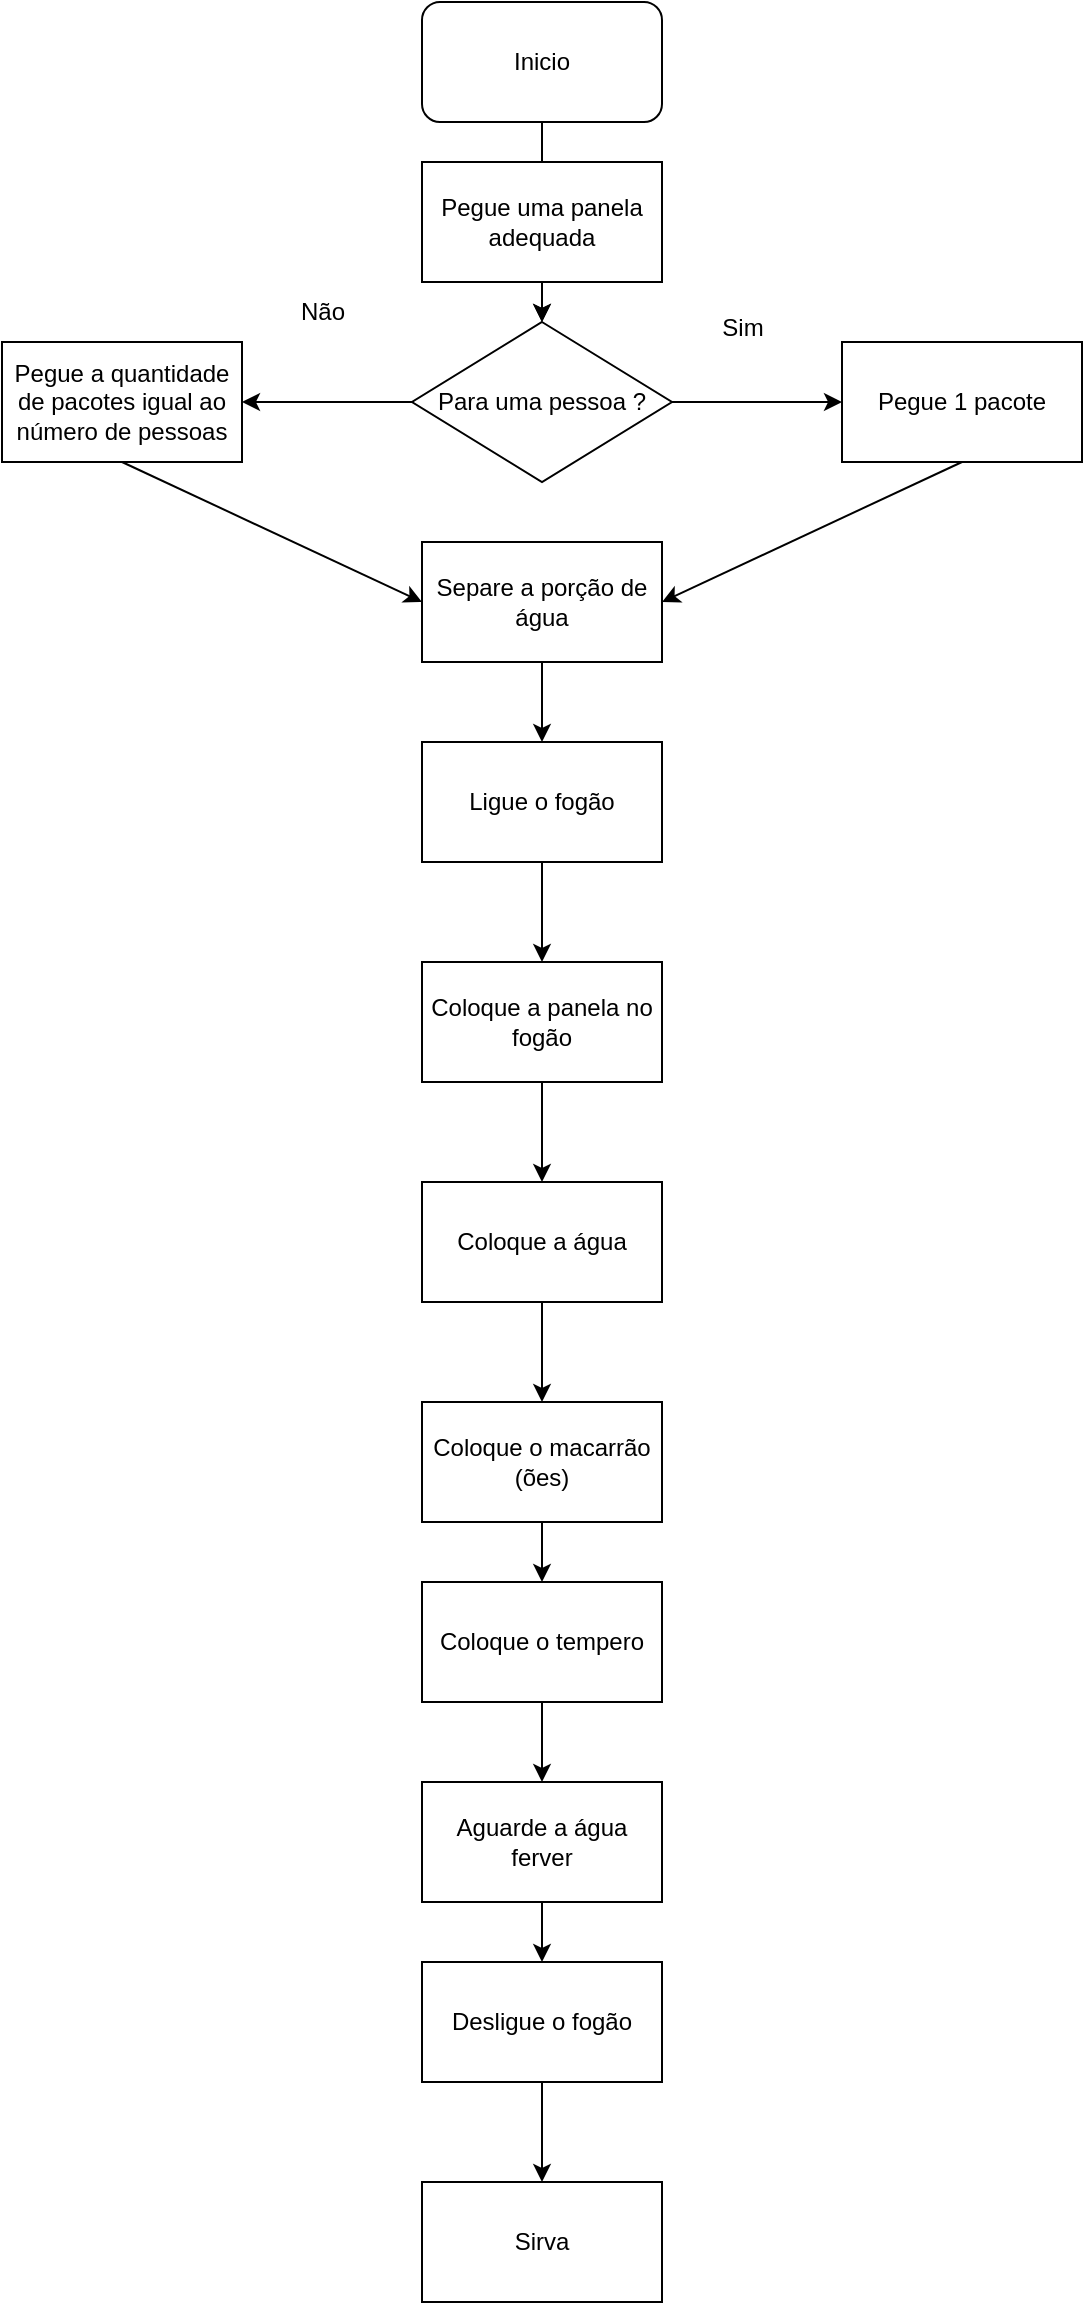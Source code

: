 <mxfile version="20.5.1" type="github">
  <diagram id="brWQYNjuGpTn7RdkligF" name="Página-1">
    <mxGraphModel dx="1038" dy="575" grid="1" gridSize="10" guides="1" tooltips="1" connect="1" arrows="1" fold="1" page="1" pageScale="1" pageWidth="827" pageHeight="1169" math="0" shadow="0">
      <root>
        <mxCell id="0" />
        <mxCell id="1" parent="0" />
        <mxCell id="SxlA_gWWnseP3w2c1XAP-33" value="" style="edgeStyle=orthogonalEdgeStyle;rounded=0;orthogonalLoop=1;jettySize=auto;html=1;" edge="1" parent="1" source="SxlA_gWWnseP3w2c1XAP-1" target="SxlA_gWWnseP3w2c1XAP-3">
          <mxGeometry relative="1" as="geometry" />
        </mxCell>
        <mxCell id="SxlA_gWWnseP3w2c1XAP-1" value="&lt;div&gt;Inicio&lt;/div&gt;" style="rounded=1;whiteSpace=wrap;html=1;" vertex="1" parent="1">
          <mxGeometry x="320" y="10" width="120" height="60" as="geometry" />
        </mxCell>
        <mxCell id="SxlA_gWWnseP3w2c1XAP-2" value="Pegue uma panela adequada" style="whiteSpace=wrap;html=1;" vertex="1" parent="1">
          <mxGeometry x="320" y="90" width="120" height="60" as="geometry" />
        </mxCell>
        <mxCell id="SxlA_gWWnseP3w2c1XAP-6" value="" style="edgeStyle=orthogonalEdgeStyle;rounded=0;orthogonalLoop=1;jettySize=auto;html=1;entryX=0;entryY=0.5;entryDx=0;entryDy=0;" edge="1" parent="1" source="SxlA_gWWnseP3w2c1XAP-3" target="SxlA_gWWnseP3w2c1XAP-7">
          <mxGeometry relative="1" as="geometry">
            <mxPoint x="520" y="210" as="targetPoint" />
          </mxGeometry>
        </mxCell>
        <mxCell id="SxlA_gWWnseP3w2c1XAP-10" value="" style="edgeStyle=orthogonalEdgeStyle;rounded=0;orthogonalLoop=1;jettySize=auto;html=1;" edge="1" parent="1" source="SxlA_gWWnseP3w2c1XAP-3" target="SxlA_gWWnseP3w2c1XAP-9">
          <mxGeometry relative="1" as="geometry" />
        </mxCell>
        <mxCell id="SxlA_gWWnseP3w2c1XAP-3" value="Para uma pessoa ?" style="rhombus;whiteSpace=wrap;html=1;" vertex="1" parent="1">
          <mxGeometry x="315" y="170" width="130" height="80" as="geometry" />
        </mxCell>
        <mxCell id="SxlA_gWWnseP3w2c1XAP-4" value="&lt;div&gt;Sim&lt;/div&gt;&lt;div&gt;&lt;br&gt;&lt;/div&gt;" style="text;html=1;align=center;verticalAlign=middle;resizable=0;points=[];autosize=1;strokeColor=none;fillColor=none;" vertex="1" parent="1">
          <mxGeometry x="460" y="160" width="40" height="40" as="geometry" />
        </mxCell>
        <mxCell id="SxlA_gWWnseP3w2c1XAP-5" value="Não" style="text;html=1;align=center;verticalAlign=middle;resizable=0;points=[];autosize=1;strokeColor=none;fillColor=none;" vertex="1" parent="1">
          <mxGeometry x="250" y="150" width="40" height="30" as="geometry" />
        </mxCell>
        <mxCell id="SxlA_gWWnseP3w2c1XAP-7" value="Pegue 1 pacote" style="whiteSpace=wrap;html=1;" vertex="1" parent="1">
          <mxGeometry x="530" y="180" width="120" height="60" as="geometry" />
        </mxCell>
        <mxCell id="SxlA_gWWnseP3w2c1XAP-9" value="Pegue a quantidade de pacotes igual ao número de pessoas" style="whiteSpace=wrap;html=1;" vertex="1" parent="1">
          <mxGeometry x="110" y="180" width="120" height="60" as="geometry" />
        </mxCell>
        <mxCell id="SxlA_gWWnseP3w2c1XAP-11" value="Separe a porção de água" style="whiteSpace=wrap;html=1;" vertex="1" parent="1">
          <mxGeometry x="320" y="280" width="120" height="60" as="geometry" />
        </mxCell>
        <mxCell id="SxlA_gWWnseP3w2c1XAP-12" value="" style="endArrow=classic;html=1;rounded=0;exitX=0.5;exitY=1;exitDx=0;exitDy=0;entryX=1;entryY=0.5;entryDx=0;entryDy=0;" edge="1" parent="1" source="SxlA_gWWnseP3w2c1XAP-7" target="SxlA_gWWnseP3w2c1XAP-11">
          <mxGeometry width="50" height="50" relative="1" as="geometry">
            <mxPoint x="390" y="240" as="sourcePoint" />
            <mxPoint x="440" y="190" as="targetPoint" />
          </mxGeometry>
        </mxCell>
        <mxCell id="SxlA_gWWnseP3w2c1XAP-13" value="" style="endArrow=classic;html=1;rounded=0;exitX=0.5;exitY=1;exitDx=0;exitDy=0;entryX=0;entryY=0.5;entryDx=0;entryDy=0;" edge="1" parent="1" source="SxlA_gWWnseP3w2c1XAP-9" target="SxlA_gWWnseP3w2c1XAP-11">
          <mxGeometry width="50" height="50" relative="1" as="geometry">
            <mxPoint x="540" y="250" as="sourcePoint" />
            <mxPoint x="450" y="320" as="targetPoint" />
            <Array as="points" />
          </mxGeometry>
        </mxCell>
        <mxCell id="SxlA_gWWnseP3w2c1XAP-14" value="Ligue o fogão" style="whiteSpace=wrap;html=1;" vertex="1" parent="1">
          <mxGeometry x="320" y="380" width="120" height="60" as="geometry" />
        </mxCell>
        <mxCell id="SxlA_gWWnseP3w2c1XAP-15" value="Coloque a panela no fogão" style="whiteSpace=wrap;html=1;" vertex="1" parent="1">
          <mxGeometry x="320" y="490" width="120" height="60" as="geometry" />
        </mxCell>
        <mxCell id="SxlA_gWWnseP3w2c1XAP-16" value="" style="endArrow=classic;html=1;rounded=0;entryX=0.5;entryY=0;entryDx=0;entryDy=0;exitX=0.5;exitY=1;exitDx=0;exitDy=0;" edge="1" parent="1" source="SxlA_gWWnseP3w2c1XAP-11" target="SxlA_gWWnseP3w2c1XAP-14">
          <mxGeometry width="50" height="50" relative="1" as="geometry">
            <mxPoint x="390" y="330" as="sourcePoint" />
            <mxPoint x="440" y="280" as="targetPoint" />
          </mxGeometry>
        </mxCell>
        <mxCell id="SxlA_gWWnseP3w2c1XAP-20" value="" style="endArrow=classic;html=1;rounded=0;entryX=0.5;entryY=0;entryDx=0;entryDy=0;" edge="1" parent="1" target="SxlA_gWWnseP3w2c1XAP-15">
          <mxGeometry width="50" height="50" relative="1" as="geometry">
            <mxPoint x="380" y="440" as="sourcePoint" />
            <mxPoint x="380" y="483" as="targetPoint" />
          </mxGeometry>
        </mxCell>
        <mxCell id="SxlA_gWWnseP3w2c1XAP-21" value="Coloque a água" style="whiteSpace=wrap;html=1;" vertex="1" parent="1">
          <mxGeometry x="320" y="600" width="120" height="60" as="geometry" />
        </mxCell>
        <mxCell id="SxlA_gWWnseP3w2c1XAP-22" value="" style="endArrow=classic;html=1;rounded=0;exitX=0.5;exitY=1;exitDx=0;exitDy=0;entryX=0.5;entryY=0;entryDx=0;entryDy=0;" edge="1" parent="1" source="SxlA_gWWnseP3w2c1XAP-15" target="SxlA_gWWnseP3w2c1XAP-21">
          <mxGeometry width="50" height="50" relative="1" as="geometry">
            <mxPoint x="382" y="560" as="sourcePoint" />
            <mxPoint x="400" y="590" as="targetPoint" />
          </mxGeometry>
        </mxCell>
        <mxCell id="SxlA_gWWnseP3w2c1XAP-34" value="" style="edgeStyle=orthogonalEdgeStyle;rounded=0;orthogonalLoop=1;jettySize=auto;html=1;" edge="1" parent="1" source="SxlA_gWWnseP3w2c1XAP-23" target="SxlA_gWWnseP3w2c1XAP-25">
          <mxGeometry relative="1" as="geometry" />
        </mxCell>
        <mxCell id="SxlA_gWWnseP3w2c1XAP-23" value="&lt;div&gt;Coloque o macarrão (ões)&lt;/div&gt;" style="whiteSpace=wrap;html=1;" vertex="1" parent="1">
          <mxGeometry x="320" y="710" width="120" height="60" as="geometry" />
        </mxCell>
        <mxCell id="SxlA_gWWnseP3w2c1XAP-24" value="" style="endArrow=classic;html=1;rounded=0;exitX=0.5;exitY=1;exitDx=0;exitDy=0;" edge="1" parent="1" source="SxlA_gWWnseP3w2c1XAP-21">
          <mxGeometry width="50" height="50" relative="1" as="geometry">
            <mxPoint x="379.5" y="660" as="sourcePoint" />
            <mxPoint x="380" y="710" as="targetPoint" />
          </mxGeometry>
        </mxCell>
        <mxCell id="SxlA_gWWnseP3w2c1XAP-35" value="" style="edgeStyle=orthogonalEdgeStyle;rounded=0;orthogonalLoop=1;jettySize=auto;html=1;" edge="1" parent="1" source="SxlA_gWWnseP3w2c1XAP-25" target="SxlA_gWWnseP3w2c1XAP-26">
          <mxGeometry relative="1" as="geometry" />
        </mxCell>
        <mxCell id="SxlA_gWWnseP3w2c1XAP-25" value="&lt;div&gt;Coloque o tempero&lt;br&gt;&lt;/div&gt;" style="whiteSpace=wrap;html=1;" vertex="1" parent="1">
          <mxGeometry x="320" y="800" width="120" height="60" as="geometry" />
        </mxCell>
        <mxCell id="SxlA_gWWnseP3w2c1XAP-36" value="" style="edgeStyle=orthogonalEdgeStyle;rounded=0;orthogonalLoop=1;jettySize=auto;html=1;" edge="1" parent="1" source="SxlA_gWWnseP3w2c1XAP-26" target="SxlA_gWWnseP3w2c1XAP-29">
          <mxGeometry relative="1" as="geometry" />
        </mxCell>
        <mxCell id="SxlA_gWWnseP3w2c1XAP-26" value="&lt;div&gt;Aguarde a água ferver&lt;br&gt;&lt;/div&gt;" style="whiteSpace=wrap;html=1;" vertex="1" parent="1">
          <mxGeometry x="320" y="900" width="120" height="60" as="geometry" />
        </mxCell>
        <mxCell id="SxlA_gWWnseP3w2c1XAP-37" value="" style="edgeStyle=orthogonalEdgeStyle;rounded=0;orthogonalLoop=1;jettySize=auto;html=1;" edge="1" parent="1" source="SxlA_gWWnseP3w2c1XAP-29" target="SxlA_gWWnseP3w2c1XAP-30">
          <mxGeometry relative="1" as="geometry" />
        </mxCell>
        <mxCell id="SxlA_gWWnseP3w2c1XAP-29" value="Desligue o fogão" style="whiteSpace=wrap;html=1;" vertex="1" parent="1">
          <mxGeometry x="320" y="990" width="120" height="60" as="geometry" />
        </mxCell>
        <mxCell id="SxlA_gWWnseP3w2c1XAP-30" value="Sirva" style="whiteSpace=wrap;html=1;" vertex="1" parent="1">
          <mxGeometry x="320" y="1100" width="120" height="60" as="geometry" />
        </mxCell>
        <mxCell id="SxlA_gWWnseP3w2c1XAP-31" value="" style="endArrow=classic;html=1;rounded=0;exitX=0.5;exitY=1;exitDx=0;exitDy=0;entryX=0.5;entryY=0;entryDx=0;entryDy=0;" edge="1" parent="1" source="SxlA_gWWnseP3w2c1XAP-2" target="SxlA_gWWnseP3w2c1XAP-3">
          <mxGeometry width="50" height="50" relative="1" as="geometry">
            <mxPoint x="390" y="240" as="sourcePoint" />
            <mxPoint x="440" y="190" as="targetPoint" />
          </mxGeometry>
        </mxCell>
      </root>
    </mxGraphModel>
  </diagram>
</mxfile>
